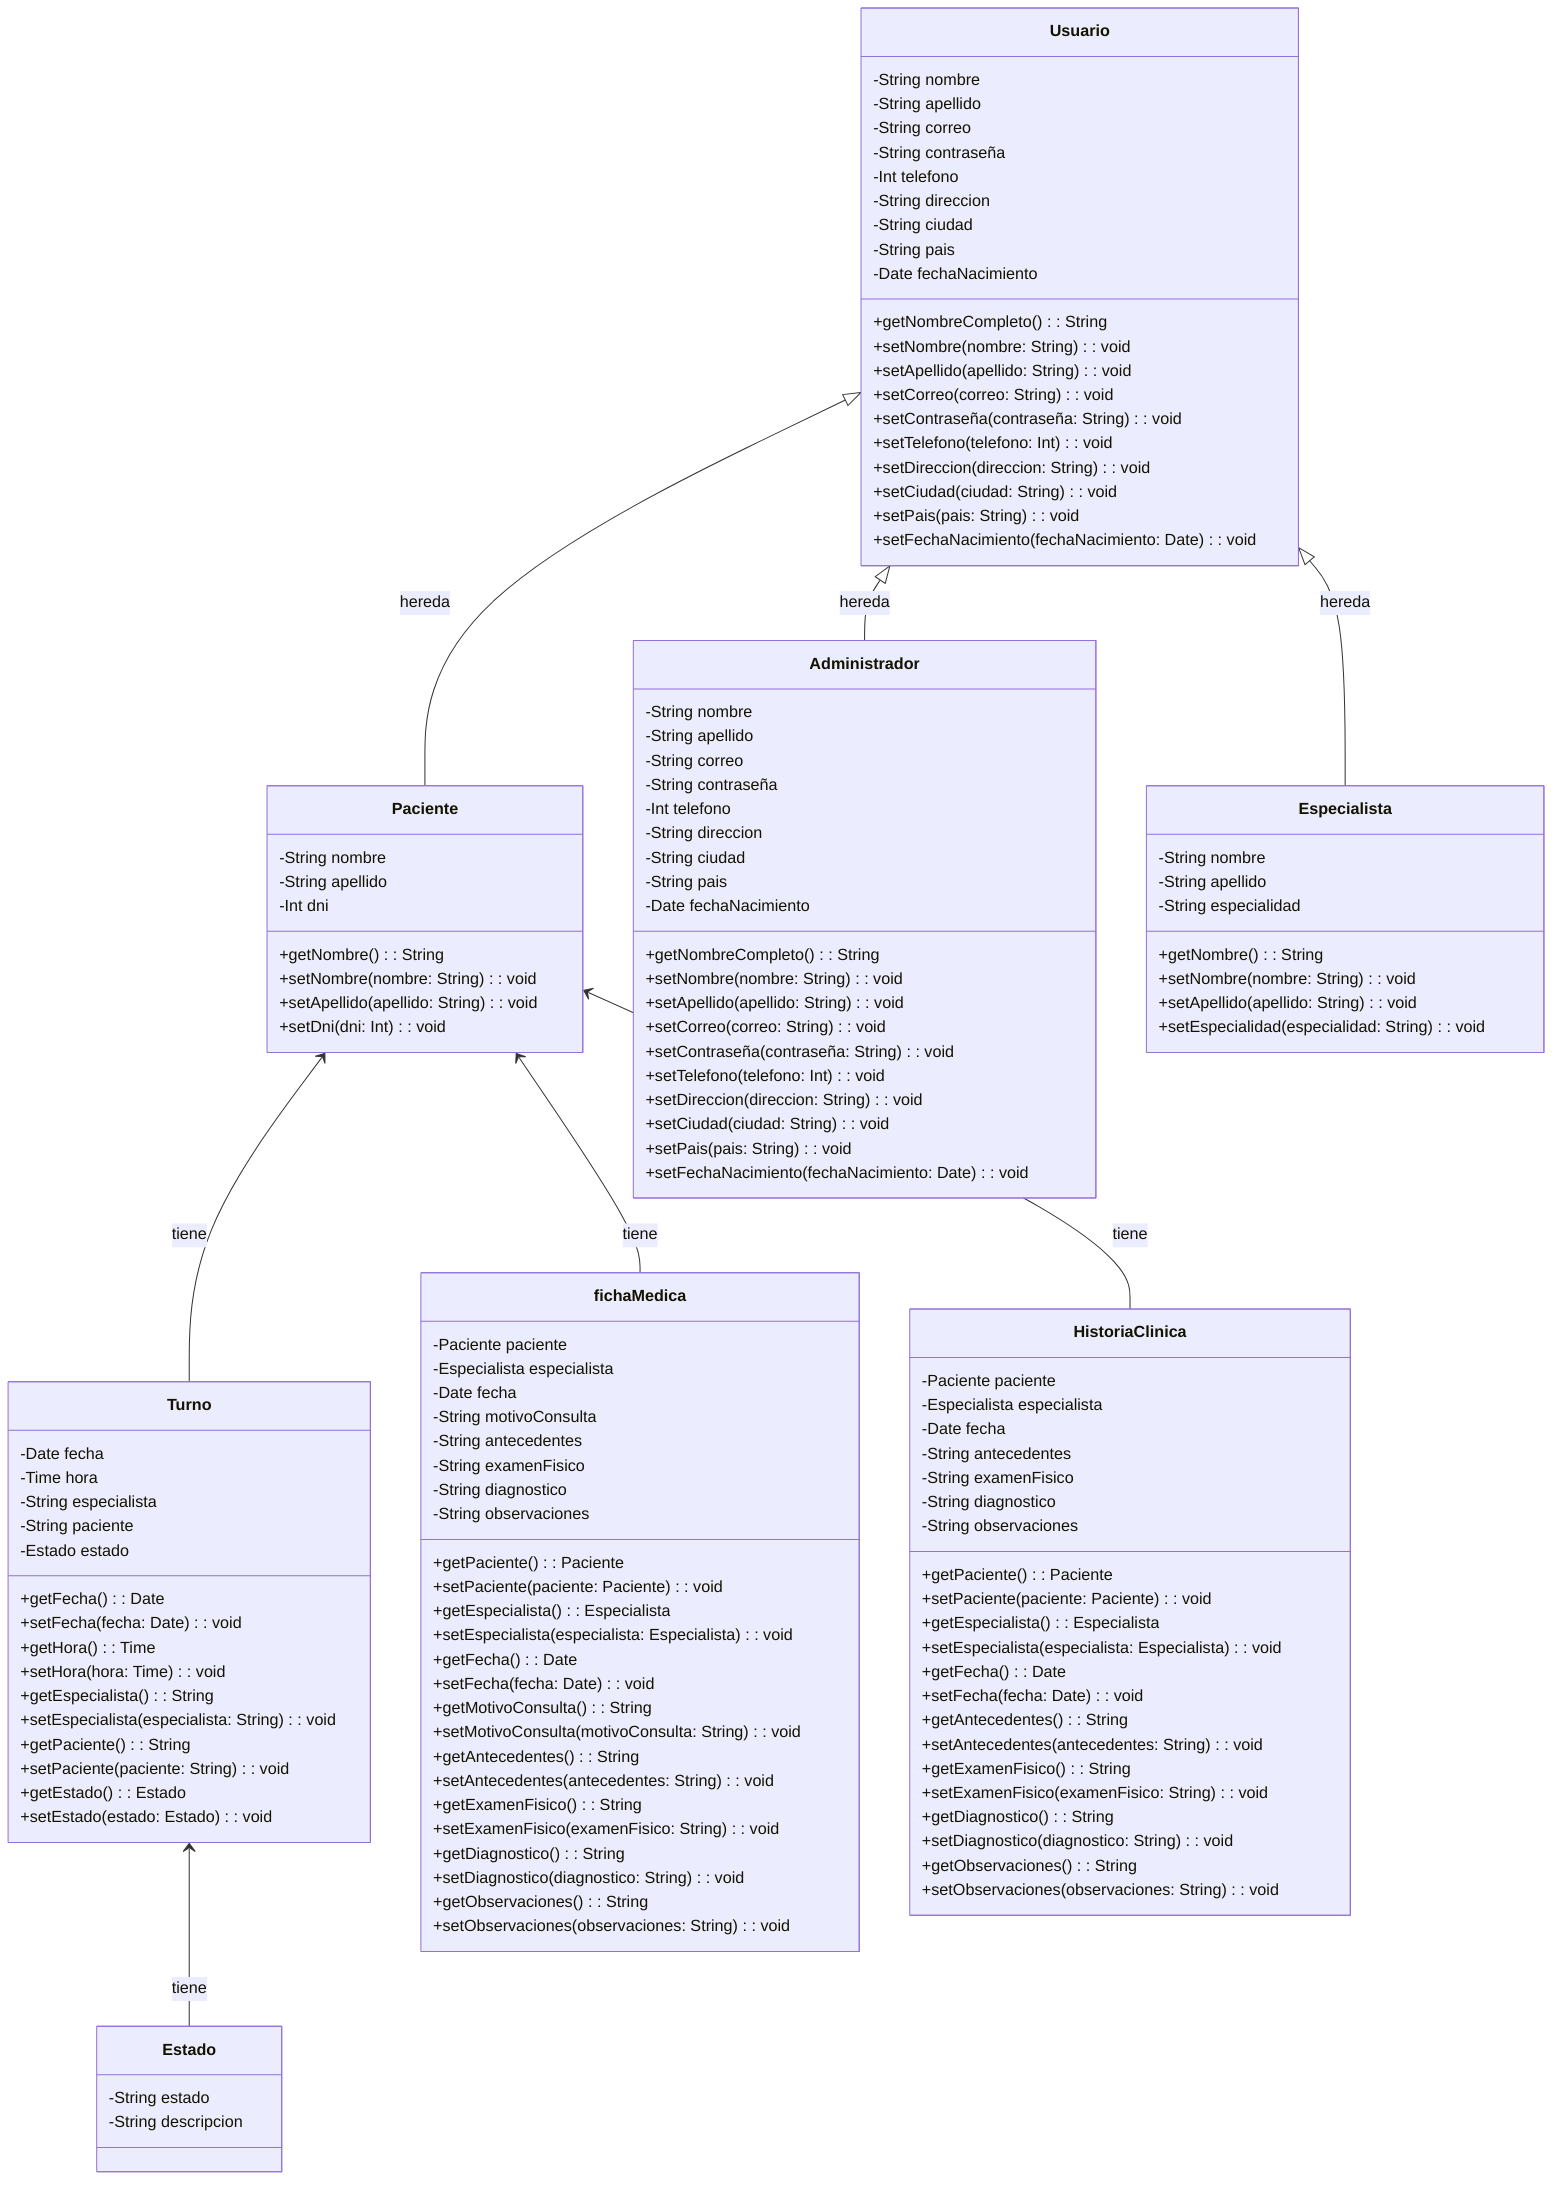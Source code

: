 classDiagram
    Usuario <|-- Paciente: hereda
    Usuario <|-- Administrador: hereda
    Usuario <|-- Especialista: hereda
    Turno <-- Estado: tiene 
    Paciente <-- fichaMedica: tiene 
    Paciente <-- HistoriaClinica: tiene
    Paciente <-- Turno: tiene 

    class Usuario {
        -String nombre
        -String apellido
        -String correo
        -String contraseña
        -Int telefono
        -String direccion
        -String ciudad
        -String pais
        -Date fechaNacimiento
        
        +getNombreCompleto(): String
        +setNombre(nombre: String): void
        +setApellido(apellido: String): void
        +setCorreo(correo: String): void
        +setContraseña(contraseña: String): void
        +setTelefono(telefono: Int): void
        +setDireccion(direccion: String): void
        +setCiudad(ciudad: String): void
        +setPais(pais: String): void
        +setFechaNacimiento(fechaNacimiento: Date): void
    }


    class Turno {
        -Date fecha
        -Time hora
        -String especialista
        -String paciente
        -Estado estado

        +getFecha(): Date
        +setFecha(fecha: Date): void
        +getHora(): Time
        +setHora(hora: Time): void
        +getEspecialista(): String
        +setEspecialista(especialista: String): void
        +getPaciente(): String
        +setPaciente(paciente: String): void
        +getEstado(): Estado
        +setEstado(estado: Estado): void
    }

    class Estado {
        -String estado
        -String descripcion
    }

    class Paciente {
        -String nombre
        -String apellido
        -Int dni

        +getNombre(): String
        +setNombre(nombre: String): void
        +setApellido(apellido: String): void
        +setDni(dni: Int): void
    }

    class Especialista {
        -String nombre
        -String apellido
        -String especialidad

        +getNombre(): String
        +setNombre(nombre: String): void
        +setApellido(apellido: String): void
        +setEspecialidad(especialidad: String): void
    }


    class Administrador {
        -String nombre
        -String apellido
        -String correo
        -String contraseña
        -Int telefono
        -String direccion
        -String ciudad
        -String pais
        -Date fechaNacimiento

        +getNombreCompleto(): String
        +setNombre(nombre: String): void
        +setApellido(apellido: String): void
        +setCorreo(correo: String): void
        +setContraseña(contraseña: String): void
        +setTelefono(telefono: Int): void
        +setDireccion(direccion: String): void
        +setCiudad(ciudad: String): void
        +setPais(pais: String): void
        +setFechaNacimiento(fechaNacimiento: Date): void
    }

    class fichaMedica {
        -Paciente paciente
        -Especialista especialista
        -Date fecha
        -String motivoConsulta
        -String antecedentes
        -String examenFisico
        -String diagnostico
        -String observaciones

        +getPaciente(): Paciente
        +setPaciente(paciente: Paciente): void
        +getEspecialista(): Especialista
        +setEspecialista(especialista: Especialista): void
        +getFecha(): Date
        +setFecha(fecha: Date): void
        +getMotivoConsulta(): String
        +setMotivoConsulta(motivoConsulta: String): void
        +getAntecedentes(): String
        +setAntecedentes(antecedentes: String): void
        +getExamenFisico(): String
        +setExamenFisico(examenFisico: String): void
        +getDiagnostico(): String
        +setDiagnostico(diagnostico: String): void
        +getObservaciones(): String
        +setObservaciones(observaciones: String): void
    }

    class HistoriaClinica {
        -Paciente paciente
        -Especialista especialista
        -Date fecha
        -String antecedentes
        -String examenFisico
        -String diagnostico
        -String observaciones

        +getPaciente(): Paciente
        +setPaciente(paciente: Paciente): void
        +getEspecialista(): Especialista
        +setEspecialista(especialista: Especialista): void
        +getFecha(): Date
        +setFecha(fecha: Date): void
        +getAntecedentes(): String
        +setAntecedentes(antecedentes: String): void
        +getExamenFisico(): String
        +setExamenFisico(examenFisico: String): void
        +getDiagnostico(): String
        +setDiagnostico(diagnostico: String): void
        +getObservaciones(): String
        +setObservaciones(observaciones: String): void
    }